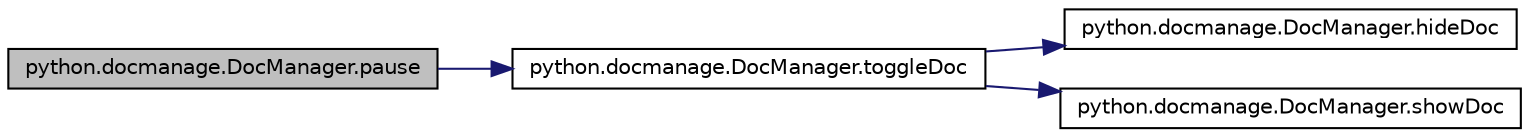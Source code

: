 digraph G
{
  edge [fontname="Helvetica",fontsize="10",labelfontname="Helvetica",labelfontsize="10"];
  node [fontname="Helvetica",fontsize="10",shape=record];
  rankdir="LR";
  Node1 [label="python.docmanage.DocManager.pause",height=0.2,width=0.4,color="black", fillcolor="grey75", style="filled" fontcolor="black"];
  Node1 -> Node2 [color="midnightblue",fontsize="10",style="solid",fontname="Helvetica"];
  Node2 [label="python.docmanage.DocManager.toggleDoc",height=0.2,width=0.4,color="black", fillcolor="white", style="filled",URL="$classpython_1_1docmanage_1_1_doc_manager.html#afbcabe820c31769900a4a1c1581bbb6a"];
  Node2 -> Node3 [color="midnightblue",fontsize="10",style="solid",fontname="Helvetica"];
  Node3 [label="python.docmanage.DocManager.hideDoc",height=0.2,width=0.4,color="black", fillcolor="white", style="filled",URL="$classpython_1_1docmanage_1_1_doc_manager.html#a846750936832a95f1526d3f51f3d3319"];
  Node2 -> Node4 [color="midnightblue",fontsize="10",style="solid",fontname="Helvetica"];
  Node4 [label="python.docmanage.DocManager.showDoc",height=0.2,width=0.4,color="black", fillcolor="white", style="filled",URL="$classpython_1_1docmanage_1_1_doc_manager.html#a82ba5a62e8ec92a8d4b065d72bb2f5b3"];
}
